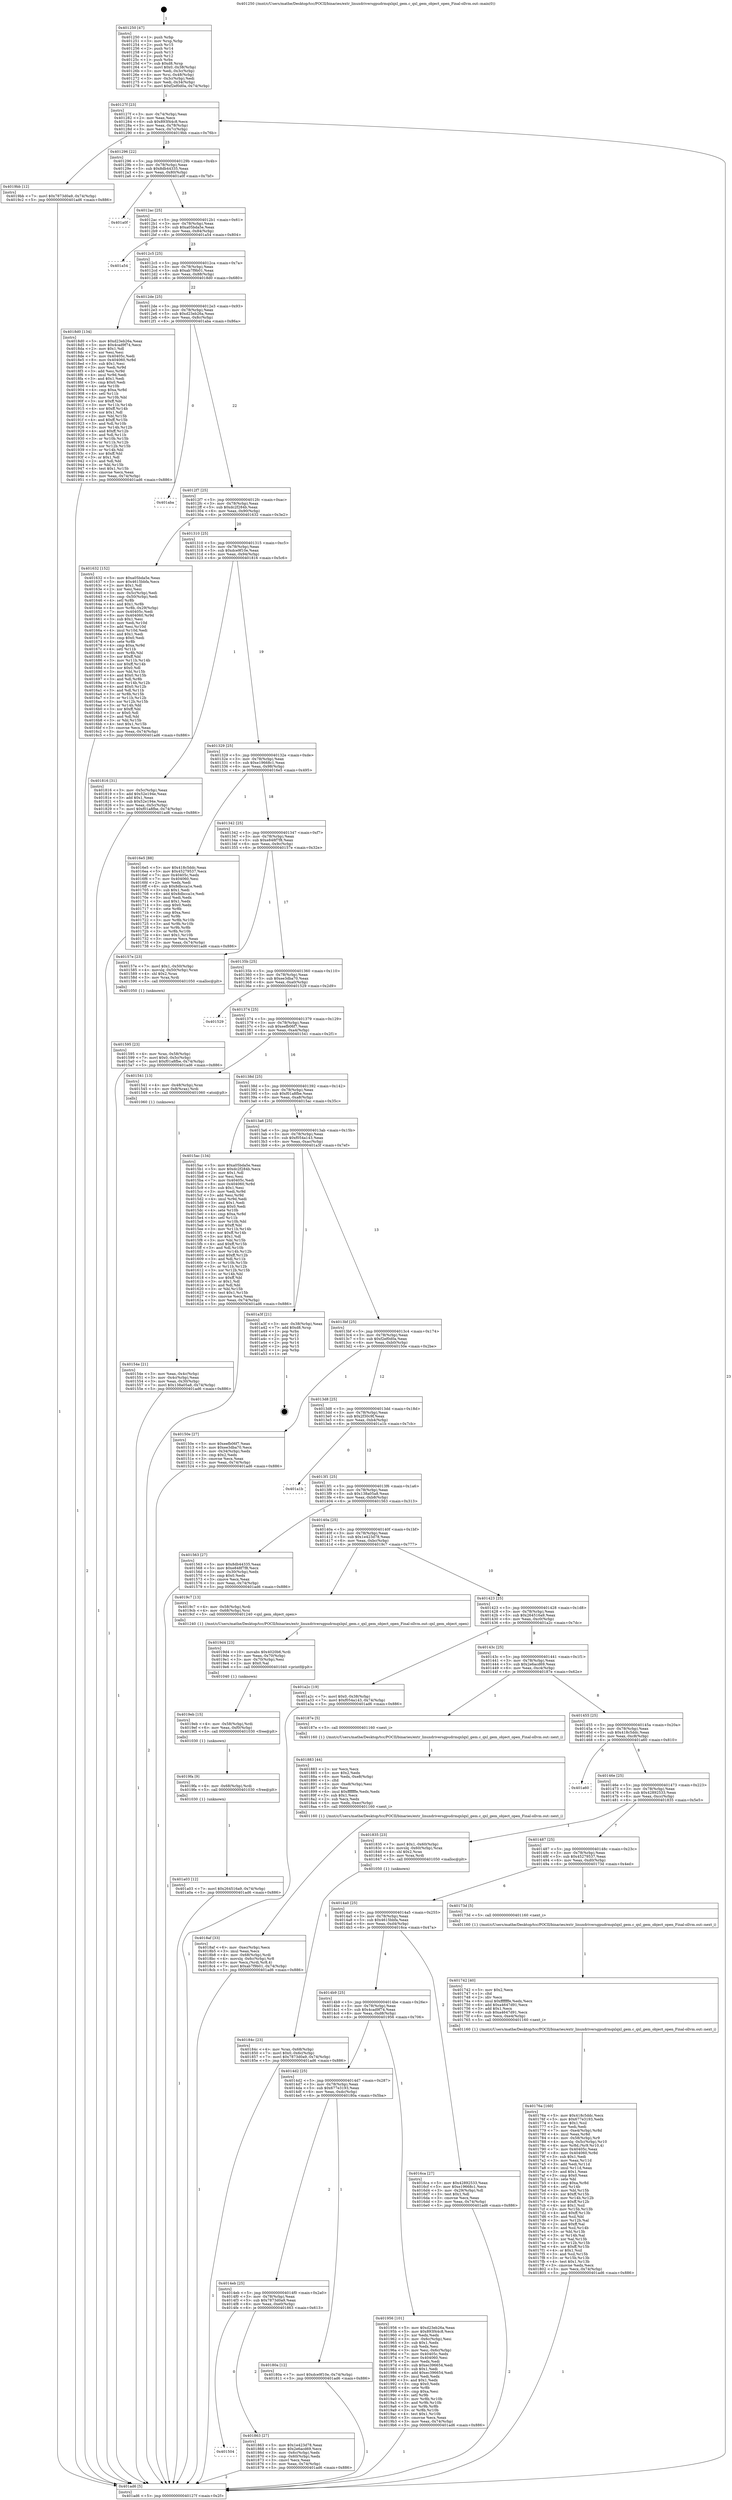 digraph "0x401250" {
  label = "0x401250 (/mnt/c/Users/mathe/Desktop/tcc/POCII/binaries/extr_linuxdriversgpudrmqxlqxl_gem.c_qxl_gem_object_open_Final-ollvm.out::main(0))"
  labelloc = "t"
  node[shape=record]

  Entry [label="",width=0.3,height=0.3,shape=circle,fillcolor=black,style=filled]
  "0x40127f" [label="{
     0x40127f [23]\l
     | [instrs]\l
     &nbsp;&nbsp;0x40127f \<+3\>: mov -0x74(%rbp),%eax\l
     &nbsp;&nbsp;0x401282 \<+2\>: mov %eax,%ecx\l
     &nbsp;&nbsp;0x401284 \<+6\>: sub $0x893f44c8,%ecx\l
     &nbsp;&nbsp;0x40128a \<+3\>: mov %eax,-0x78(%rbp)\l
     &nbsp;&nbsp;0x40128d \<+3\>: mov %ecx,-0x7c(%rbp)\l
     &nbsp;&nbsp;0x401290 \<+6\>: je 00000000004019bb \<main+0x76b\>\l
  }"]
  "0x4019bb" [label="{
     0x4019bb [12]\l
     | [instrs]\l
     &nbsp;&nbsp;0x4019bb \<+7\>: movl $0x7873d0a9,-0x74(%rbp)\l
     &nbsp;&nbsp;0x4019c2 \<+5\>: jmp 0000000000401ad6 \<main+0x886\>\l
  }"]
  "0x401296" [label="{
     0x401296 [22]\l
     | [instrs]\l
     &nbsp;&nbsp;0x401296 \<+5\>: jmp 000000000040129b \<main+0x4b\>\l
     &nbsp;&nbsp;0x40129b \<+3\>: mov -0x78(%rbp),%eax\l
     &nbsp;&nbsp;0x40129e \<+5\>: sub $0x8db44335,%eax\l
     &nbsp;&nbsp;0x4012a3 \<+3\>: mov %eax,-0x80(%rbp)\l
     &nbsp;&nbsp;0x4012a6 \<+6\>: je 0000000000401a0f \<main+0x7bf\>\l
  }"]
  Exit [label="",width=0.3,height=0.3,shape=circle,fillcolor=black,style=filled,peripheries=2]
  "0x401a0f" [label="{
     0x401a0f\l
  }", style=dashed]
  "0x4012ac" [label="{
     0x4012ac [25]\l
     | [instrs]\l
     &nbsp;&nbsp;0x4012ac \<+5\>: jmp 00000000004012b1 \<main+0x61\>\l
     &nbsp;&nbsp;0x4012b1 \<+3\>: mov -0x78(%rbp),%eax\l
     &nbsp;&nbsp;0x4012b4 \<+5\>: sub $0xa05bda5e,%eax\l
     &nbsp;&nbsp;0x4012b9 \<+6\>: mov %eax,-0x84(%rbp)\l
     &nbsp;&nbsp;0x4012bf \<+6\>: je 0000000000401a54 \<main+0x804\>\l
  }"]
  "0x401a03" [label="{
     0x401a03 [12]\l
     | [instrs]\l
     &nbsp;&nbsp;0x401a03 \<+7\>: movl $0x264516a9,-0x74(%rbp)\l
     &nbsp;&nbsp;0x401a0a \<+5\>: jmp 0000000000401ad6 \<main+0x886\>\l
  }"]
  "0x401a54" [label="{
     0x401a54\l
  }", style=dashed]
  "0x4012c5" [label="{
     0x4012c5 [25]\l
     | [instrs]\l
     &nbsp;&nbsp;0x4012c5 \<+5\>: jmp 00000000004012ca \<main+0x7a\>\l
     &nbsp;&nbsp;0x4012ca \<+3\>: mov -0x78(%rbp),%eax\l
     &nbsp;&nbsp;0x4012cd \<+5\>: sub $0xab7f9b01,%eax\l
     &nbsp;&nbsp;0x4012d2 \<+6\>: mov %eax,-0x88(%rbp)\l
     &nbsp;&nbsp;0x4012d8 \<+6\>: je 00000000004018d0 \<main+0x680\>\l
  }"]
  "0x4019fa" [label="{
     0x4019fa [9]\l
     | [instrs]\l
     &nbsp;&nbsp;0x4019fa \<+4\>: mov -0x68(%rbp),%rdi\l
     &nbsp;&nbsp;0x4019fe \<+5\>: call 0000000000401030 \<free@plt\>\l
     | [calls]\l
     &nbsp;&nbsp;0x401030 \{1\} (unknown)\l
  }"]
  "0x4018d0" [label="{
     0x4018d0 [134]\l
     | [instrs]\l
     &nbsp;&nbsp;0x4018d0 \<+5\>: mov $0xd23eb26a,%eax\l
     &nbsp;&nbsp;0x4018d5 \<+5\>: mov $0x4cad9f74,%ecx\l
     &nbsp;&nbsp;0x4018da \<+2\>: mov $0x1,%dl\l
     &nbsp;&nbsp;0x4018dc \<+2\>: xor %esi,%esi\l
     &nbsp;&nbsp;0x4018de \<+7\>: mov 0x40405c,%edi\l
     &nbsp;&nbsp;0x4018e5 \<+8\>: mov 0x404060,%r8d\l
     &nbsp;&nbsp;0x4018ed \<+3\>: sub $0x1,%esi\l
     &nbsp;&nbsp;0x4018f0 \<+3\>: mov %edi,%r9d\l
     &nbsp;&nbsp;0x4018f3 \<+3\>: add %esi,%r9d\l
     &nbsp;&nbsp;0x4018f6 \<+4\>: imul %r9d,%edi\l
     &nbsp;&nbsp;0x4018fa \<+3\>: and $0x1,%edi\l
     &nbsp;&nbsp;0x4018fd \<+3\>: cmp $0x0,%edi\l
     &nbsp;&nbsp;0x401900 \<+4\>: sete %r10b\l
     &nbsp;&nbsp;0x401904 \<+4\>: cmp $0xa,%r8d\l
     &nbsp;&nbsp;0x401908 \<+4\>: setl %r11b\l
     &nbsp;&nbsp;0x40190c \<+3\>: mov %r10b,%bl\l
     &nbsp;&nbsp;0x40190f \<+3\>: xor $0xff,%bl\l
     &nbsp;&nbsp;0x401912 \<+3\>: mov %r11b,%r14b\l
     &nbsp;&nbsp;0x401915 \<+4\>: xor $0xff,%r14b\l
     &nbsp;&nbsp;0x401919 \<+3\>: xor $0x1,%dl\l
     &nbsp;&nbsp;0x40191c \<+3\>: mov %bl,%r15b\l
     &nbsp;&nbsp;0x40191f \<+4\>: and $0xff,%r15b\l
     &nbsp;&nbsp;0x401923 \<+3\>: and %dl,%r10b\l
     &nbsp;&nbsp;0x401926 \<+3\>: mov %r14b,%r12b\l
     &nbsp;&nbsp;0x401929 \<+4\>: and $0xff,%r12b\l
     &nbsp;&nbsp;0x40192d \<+3\>: and %dl,%r11b\l
     &nbsp;&nbsp;0x401930 \<+3\>: or %r10b,%r15b\l
     &nbsp;&nbsp;0x401933 \<+3\>: or %r11b,%r12b\l
     &nbsp;&nbsp;0x401936 \<+3\>: xor %r12b,%r15b\l
     &nbsp;&nbsp;0x401939 \<+3\>: or %r14b,%bl\l
     &nbsp;&nbsp;0x40193c \<+3\>: xor $0xff,%bl\l
     &nbsp;&nbsp;0x40193f \<+3\>: or $0x1,%dl\l
     &nbsp;&nbsp;0x401942 \<+2\>: and %dl,%bl\l
     &nbsp;&nbsp;0x401944 \<+3\>: or %bl,%r15b\l
     &nbsp;&nbsp;0x401947 \<+4\>: test $0x1,%r15b\l
     &nbsp;&nbsp;0x40194b \<+3\>: cmovne %ecx,%eax\l
     &nbsp;&nbsp;0x40194e \<+3\>: mov %eax,-0x74(%rbp)\l
     &nbsp;&nbsp;0x401951 \<+5\>: jmp 0000000000401ad6 \<main+0x886\>\l
  }"]
  "0x4012de" [label="{
     0x4012de [25]\l
     | [instrs]\l
     &nbsp;&nbsp;0x4012de \<+5\>: jmp 00000000004012e3 \<main+0x93\>\l
     &nbsp;&nbsp;0x4012e3 \<+3\>: mov -0x78(%rbp),%eax\l
     &nbsp;&nbsp;0x4012e6 \<+5\>: sub $0xd23eb26a,%eax\l
     &nbsp;&nbsp;0x4012eb \<+6\>: mov %eax,-0x8c(%rbp)\l
     &nbsp;&nbsp;0x4012f1 \<+6\>: je 0000000000401aba \<main+0x86a\>\l
  }"]
  "0x4019eb" [label="{
     0x4019eb [15]\l
     | [instrs]\l
     &nbsp;&nbsp;0x4019eb \<+4\>: mov -0x58(%rbp),%rdi\l
     &nbsp;&nbsp;0x4019ef \<+6\>: mov %eax,-0xf0(%rbp)\l
     &nbsp;&nbsp;0x4019f5 \<+5\>: call 0000000000401030 \<free@plt\>\l
     | [calls]\l
     &nbsp;&nbsp;0x401030 \{1\} (unknown)\l
  }"]
  "0x401aba" [label="{
     0x401aba\l
  }", style=dashed]
  "0x4012f7" [label="{
     0x4012f7 [25]\l
     | [instrs]\l
     &nbsp;&nbsp;0x4012f7 \<+5\>: jmp 00000000004012fc \<main+0xac\>\l
     &nbsp;&nbsp;0x4012fc \<+3\>: mov -0x78(%rbp),%eax\l
     &nbsp;&nbsp;0x4012ff \<+5\>: sub $0xdc2f284b,%eax\l
     &nbsp;&nbsp;0x401304 \<+6\>: mov %eax,-0x90(%rbp)\l
     &nbsp;&nbsp;0x40130a \<+6\>: je 0000000000401632 \<main+0x3e2\>\l
  }"]
  "0x4019d4" [label="{
     0x4019d4 [23]\l
     | [instrs]\l
     &nbsp;&nbsp;0x4019d4 \<+10\>: movabs $0x4020b6,%rdi\l
     &nbsp;&nbsp;0x4019de \<+3\>: mov %eax,-0x70(%rbp)\l
     &nbsp;&nbsp;0x4019e1 \<+3\>: mov -0x70(%rbp),%esi\l
     &nbsp;&nbsp;0x4019e4 \<+2\>: mov $0x0,%al\l
     &nbsp;&nbsp;0x4019e6 \<+5\>: call 0000000000401040 \<printf@plt\>\l
     | [calls]\l
     &nbsp;&nbsp;0x401040 \{1\} (unknown)\l
  }"]
  "0x401632" [label="{
     0x401632 [152]\l
     | [instrs]\l
     &nbsp;&nbsp;0x401632 \<+5\>: mov $0xa05bda5e,%eax\l
     &nbsp;&nbsp;0x401637 \<+5\>: mov $0x4615bbfa,%ecx\l
     &nbsp;&nbsp;0x40163c \<+2\>: mov $0x1,%dl\l
     &nbsp;&nbsp;0x40163e \<+2\>: xor %esi,%esi\l
     &nbsp;&nbsp;0x401640 \<+3\>: mov -0x5c(%rbp),%edi\l
     &nbsp;&nbsp;0x401643 \<+3\>: cmp -0x50(%rbp),%edi\l
     &nbsp;&nbsp;0x401646 \<+4\>: setl %r8b\l
     &nbsp;&nbsp;0x40164a \<+4\>: and $0x1,%r8b\l
     &nbsp;&nbsp;0x40164e \<+4\>: mov %r8b,-0x29(%rbp)\l
     &nbsp;&nbsp;0x401652 \<+7\>: mov 0x40405c,%edi\l
     &nbsp;&nbsp;0x401659 \<+8\>: mov 0x404060,%r9d\l
     &nbsp;&nbsp;0x401661 \<+3\>: sub $0x1,%esi\l
     &nbsp;&nbsp;0x401664 \<+3\>: mov %edi,%r10d\l
     &nbsp;&nbsp;0x401667 \<+3\>: add %esi,%r10d\l
     &nbsp;&nbsp;0x40166a \<+4\>: imul %r10d,%edi\l
     &nbsp;&nbsp;0x40166e \<+3\>: and $0x1,%edi\l
     &nbsp;&nbsp;0x401671 \<+3\>: cmp $0x0,%edi\l
     &nbsp;&nbsp;0x401674 \<+4\>: sete %r8b\l
     &nbsp;&nbsp;0x401678 \<+4\>: cmp $0xa,%r9d\l
     &nbsp;&nbsp;0x40167c \<+4\>: setl %r11b\l
     &nbsp;&nbsp;0x401680 \<+3\>: mov %r8b,%bl\l
     &nbsp;&nbsp;0x401683 \<+3\>: xor $0xff,%bl\l
     &nbsp;&nbsp;0x401686 \<+3\>: mov %r11b,%r14b\l
     &nbsp;&nbsp;0x401689 \<+4\>: xor $0xff,%r14b\l
     &nbsp;&nbsp;0x40168d \<+3\>: xor $0x0,%dl\l
     &nbsp;&nbsp;0x401690 \<+3\>: mov %bl,%r15b\l
     &nbsp;&nbsp;0x401693 \<+4\>: and $0x0,%r15b\l
     &nbsp;&nbsp;0x401697 \<+3\>: and %dl,%r8b\l
     &nbsp;&nbsp;0x40169a \<+3\>: mov %r14b,%r12b\l
     &nbsp;&nbsp;0x40169d \<+4\>: and $0x0,%r12b\l
     &nbsp;&nbsp;0x4016a1 \<+3\>: and %dl,%r11b\l
     &nbsp;&nbsp;0x4016a4 \<+3\>: or %r8b,%r15b\l
     &nbsp;&nbsp;0x4016a7 \<+3\>: or %r11b,%r12b\l
     &nbsp;&nbsp;0x4016aa \<+3\>: xor %r12b,%r15b\l
     &nbsp;&nbsp;0x4016ad \<+3\>: or %r14b,%bl\l
     &nbsp;&nbsp;0x4016b0 \<+3\>: xor $0xff,%bl\l
     &nbsp;&nbsp;0x4016b3 \<+3\>: or $0x0,%dl\l
     &nbsp;&nbsp;0x4016b6 \<+2\>: and %dl,%bl\l
     &nbsp;&nbsp;0x4016b8 \<+3\>: or %bl,%r15b\l
     &nbsp;&nbsp;0x4016bb \<+4\>: test $0x1,%r15b\l
     &nbsp;&nbsp;0x4016bf \<+3\>: cmovne %ecx,%eax\l
     &nbsp;&nbsp;0x4016c2 \<+3\>: mov %eax,-0x74(%rbp)\l
     &nbsp;&nbsp;0x4016c5 \<+5\>: jmp 0000000000401ad6 \<main+0x886\>\l
  }"]
  "0x401310" [label="{
     0x401310 [25]\l
     | [instrs]\l
     &nbsp;&nbsp;0x401310 \<+5\>: jmp 0000000000401315 \<main+0xc5\>\l
     &nbsp;&nbsp;0x401315 \<+3\>: mov -0x78(%rbp),%eax\l
     &nbsp;&nbsp;0x401318 \<+5\>: sub $0xdce9f10e,%eax\l
     &nbsp;&nbsp;0x40131d \<+6\>: mov %eax,-0x94(%rbp)\l
     &nbsp;&nbsp;0x401323 \<+6\>: je 0000000000401816 \<main+0x5c6\>\l
  }"]
  "0x4018af" [label="{
     0x4018af [33]\l
     | [instrs]\l
     &nbsp;&nbsp;0x4018af \<+6\>: mov -0xec(%rbp),%ecx\l
     &nbsp;&nbsp;0x4018b5 \<+3\>: imul %eax,%ecx\l
     &nbsp;&nbsp;0x4018b8 \<+4\>: mov -0x68(%rbp),%rdi\l
     &nbsp;&nbsp;0x4018bc \<+4\>: movslq -0x6c(%rbp),%r8\l
     &nbsp;&nbsp;0x4018c0 \<+4\>: mov %ecx,(%rdi,%r8,4)\l
     &nbsp;&nbsp;0x4018c4 \<+7\>: movl $0xab7f9b01,-0x74(%rbp)\l
     &nbsp;&nbsp;0x4018cb \<+5\>: jmp 0000000000401ad6 \<main+0x886\>\l
  }"]
  "0x401816" [label="{
     0x401816 [31]\l
     | [instrs]\l
     &nbsp;&nbsp;0x401816 \<+3\>: mov -0x5c(%rbp),%eax\l
     &nbsp;&nbsp;0x401819 \<+5\>: add $0x52e194e,%eax\l
     &nbsp;&nbsp;0x40181e \<+3\>: add $0x1,%eax\l
     &nbsp;&nbsp;0x401821 \<+5\>: sub $0x52e194e,%eax\l
     &nbsp;&nbsp;0x401826 \<+3\>: mov %eax,-0x5c(%rbp)\l
     &nbsp;&nbsp;0x401829 \<+7\>: movl $0xf01a8fbe,-0x74(%rbp)\l
     &nbsp;&nbsp;0x401830 \<+5\>: jmp 0000000000401ad6 \<main+0x886\>\l
  }"]
  "0x401329" [label="{
     0x401329 [25]\l
     | [instrs]\l
     &nbsp;&nbsp;0x401329 \<+5\>: jmp 000000000040132e \<main+0xde\>\l
     &nbsp;&nbsp;0x40132e \<+3\>: mov -0x78(%rbp),%eax\l
     &nbsp;&nbsp;0x401331 \<+5\>: sub $0xe19668c1,%eax\l
     &nbsp;&nbsp;0x401336 \<+6\>: mov %eax,-0x98(%rbp)\l
     &nbsp;&nbsp;0x40133c \<+6\>: je 00000000004016e5 \<main+0x495\>\l
  }"]
  "0x401883" [label="{
     0x401883 [44]\l
     | [instrs]\l
     &nbsp;&nbsp;0x401883 \<+2\>: xor %ecx,%ecx\l
     &nbsp;&nbsp;0x401885 \<+5\>: mov $0x2,%edx\l
     &nbsp;&nbsp;0x40188a \<+6\>: mov %edx,-0xe8(%rbp)\l
     &nbsp;&nbsp;0x401890 \<+1\>: cltd\l
     &nbsp;&nbsp;0x401891 \<+6\>: mov -0xe8(%rbp),%esi\l
     &nbsp;&nbsp;0x401897 \<+2\>: idiv %esi\l
     &nbsp;&nbsp;0x401899 \<+6\>: imul $0xfffffffe,%edx,%edx\l
     &nbsp;&nbsp;0x40189f \<+3\>: sub $0x1,%ecx\l
     &nbsp;&nbsp;0x4018a2 \<+2\>: sub %ecx,%edx\l
     &nbsp;&nbsp;0x4018a4 \<+6\>: mov %edx,-0xec(%rbp)\l
     &nbsp;&nbsp;0x4018aa \<+5\>: call 0000000000401160 \<next_i\>\l
     | [calls]\l
     &nbsp;&nbsp;0x401160 \{1\} (/mnt/c/Users/mathe/Desktop/tcc/POCII/binaries/extr_linuxdriversgpudrmqxlqxl_gem.c_qxl_gem_object_open_Final-ollvm.out::next_i)\l
  }"]
  "0x4016e5" [label="{
     0x4016e5 [88]\l
     | [instrs]\l
     &nbsp;&nbsp;0x4016e5 \<+5\>: mov $0x418c5ddc,%eax\l
     &nbsp;&nbsp;0x4016ea \<+5\>: mov $0x45279537,%ecx\l
     &nbsp;&nbsp;0x4016ef \<+7\>: mov 0x40405c,%edx\l
     &nbsp;&nbsp;0x4016f6 \<+7\>: mov 0x404060,%esi\l
     &nbsp;&nbsp;0x4016fd \<+2\>: mov %edx,%edi\l
     &nbsp;&nbsp;0x4016ff \<+6\>: sub $0x8dbcca1e,%edi\l
     &nbsp;&nbsp;0x401705 \<+3\>: sub $0x1,%edi\l
     &nbsp;&nbsp;0x401708 \<+6\>: add $0x8dbcca1e,%edi\l
     &nbsp;&nbsp;0x40170e \<+3\>: imul %edi,%edx\l
     &nbsp;&nbsp;0x401711 \<+3\>: and $0x1,%edx\l
     &nbsp;&nbsp;0x401714 \<+3\>: cmp $0x0,%edx\l
     &nbsp;&nbsp;0x401717 \<+4\>: sete %r8b\l
     &nbsp;&nbsp;0x40171b \<+3\>: cmp $0xa,%esi\l
     &nbsp;&nbsp;0x40171e \<+4\>: setl %r9b\l
     &nbsp;&nbsp;0x401722 \<+3\>: mov %r8b,%r10b\l
     &nbsp;&nbsp;0x401725 \<+3\>: and %r9b,%r10b\l
     &nbsp;&nbsp;0x401728 \<+3\>: xor %r9b,%r8b\l
     &nbsp;&nbsp;0x40172b \<+3\>: or %r8b,%r10b\l
     &nbsp;&nbsp;0x40172e \<+4\>: test $0x1,%r10b\l
     &nbsp;&nbsp;0x401732 \<+3\>: cmovne %ecx,%eax\l
     &nbsp;&nbsp;0x401735 \<+3\>: mov %eax,-0x74(%rbp)\l
     &nbsp;&nbsp;0x401738 \<+5\>: jmp 0000000000401ad6 \<main+0x886\>\l
  }"]
  "0x401342" [label="{
     0x401342 [25]\l
     | [instrs]\l
     &nbsp;&nbsp;0x401342 \<+5\>: jmp 0000000000401347 \<main+0xf7\>\l
     &nbsp;&nbsp;0x401347 \<+3\>: mov -0x78(%rbp),%eax\l
     &nbsp;&nbsp;0x40134a \<+5\>: sub $0xe848f7f8,%eax\l
     &nbsp;&nbsp;0x40134f \<+6\>: mov %eax,-0x9c(%rbp)\l
     &nbsp;&nbsp;0x401355 \<+6\>: je 000000000040157e \<main+0x32e\>\l
  }"]
  "0x401504" [label="{
     0x401504\l
  }", style=dashed]
  "0x40157e" [label="{
     0x40157e [23]\l
     | [instrs]\l
     &nbsp;&nbsp;0x40157e \<+7\>: movl $0x1,-0x50(%rbp)\l
     &nbsp;&nbsp;0x401585 \<+4\>: movslq -0x50(%rbp),%rax\l
     &nbsp;&nbsp;0x401589 \<+4\>: shl $0x2,%rax\l
     &nbsp;&nbsp;0x40158d \<+3\>: mov %rax,%rdi\l
     &nbsp;&nbsp;0x401590 \<+5\>: call 0000000000401050 \<malloc@plt\>\l
     | [calls]\l
     &nbsp;&nbsp;0x401050 \{1\} (unknown)\l
  }"]
  "0x40135b" [label="{
     0x40135b [25]\l
     | [instrs]\l
     &nbsp;&nbsp;0x40135b \<+5\>: jmp 0000000000401360 \<main+0x110\>\l
     &nbsp;&nbsp;0x401360 \<+3\>: mov -0x78(%rbp),%eax\l
     &nbsp;&nbsp;0x401363 \<+5\>: sub $0xee3dba70,%eax\l
     &nbsp;&nbsp;0x401368 \<+6\>: mov %eax,-0xa0(%rbp)\l
     &nbsp;&nbsp;0x40136e \<+6\>: je 0000000000401529 \<main+0x2d9\>\l
  }"]
  "0x401863" [label="{
     0x401863 [27]\l
     | [instrs]\l
     &nbsp;&nbsp;0x401863 \<+5\>: mov $0x1e423d78,%eax\l
     &nbsp;&nbsp;0x401868 \<+5\>: mov $0x2e6acd69,%ecx\l
     &nbsp;&nbsp;0x40186d \<+3\>: mov -0x6c(%rbp),%edx\l
     &nbsp;&nbsp;0x401870 \<+3\>: cmp -0x60(%rbp),%edx\l
     &nbsp;&nbsp;0x401873 \<+3\>: cmovl %ecx,%eax\l
     &nbsp;&nbsp;0x401876 \<+3\>: mov %eax,-0x74(%rbp)\l
     &nbsp;&nbsp;0x401879 \<+5\>: jmp 0000000000401ad6 \<main+0x886\>\l
  }"]
  "0x401529" [label="{
     0x401529\l
  }", style=dashed]
  "0x401374" [label="{
     0x401374 [25]\l
     | [instrs]\l
     &nbsp;&nbsp;0x401374 \<+5\>: jmp 0000000000401379 \<main+0x129\>\l
     &nbsp;&nbsp;0x401379 \<+3\>: mov -0x78(%rbp),%eax\l
     &nbsp;&nbsp;0x40137c \<+5\>: sub $0xeefb06f7,%eax\l
     &nbsp;&nbsp;0x401381 \<+6\>: mov %eax,-0xa4(%rbp)\l
     &nbsp;&nbsp;0x401387 \<+6\>: je 0000000000401541 \<main+0x2f1\>\l
  }"]
  "0x40184c" [label="{
     0x40184c [23]\l
     | [instrs]\l
     &nbsp;&nbsp;0x40184c \<+4\>: mov %rax,-0x68(%rbp)\l
     &nbsp;&nbsp;0x401850 \<+7\>: movl $0x0,-0x6c(%rbp)\l
     &nbsp;&nbsp;0x401857 \<+7\>: movl $0x7873d0a9,-0x74(%rbp)\l
     &nbsp;&nbsp;0x40185e \<+5\>: jmp 0000000000401ad6 \<main+0x886\>\l
  }"]
  "0x401541" [label="{
     0x401541 [13]\l
     | [instrs]\l
     &nbsp;&nbsp;0x401541 \<+4\>: mov -0x48(%rbp),%rax\l
     &nbsp;&nbsp;0x401545 \<+4\>: mov 0x8(%rax),%rdi\l
     &nbsp;&nbsp;0x401549 \<+5\>: call 0000000000401060 \<atoi@plt\>\l
     | [calls]\l
     &nbsp;&nbsp;0x401060 \{1\} (unknown)\l
  }"]
  "0x40138d" [label="{
     0x40138d [25]\l
     | [instrs]\l
     &nbsp;&nbsp;0x40138d \<+5\>: jmp 0000000000401392 \<main+0x142\>\l
     &nbsp;&nbsp;0x401392 \<+3\>: mov -0x78(%rbp),%eax\l
     &nbsp;&nbsp;0x401395 \<+5\>: sub $0xf01a8fbe,%eax\l
     &nbsp;&nbsp;0x40139a \<+6\>: mov %eax,-0xa8(%rbp)\l
     &nbsp;&nbsp;0x4013a0 \<+6\>: je 00000000004015ac \<main+0x35c\>\l
  }"]
  "0x4014eb" [label="{
     0x4014eb [25]\l
     | [instrs]\l
     &nbsp;&nbsp;0x4014eb \<+5\>: jmp 00000000004014f0 \<main+0x2a0\>\l
     &nbsp;&nbsp;0x4014f0 \<+3\>: mov -0x78(%rbp),%eax\l
     &nbsp;&nbsp;0x4014f3 \<+5\>: sub $0x7873d0a9,%eax\l
     &nbsp;&nbsp;0x4014f8 \<+6\>: mov %eax,-0xe0(%rbp)\l
     &nbsp;&nbsp;0x4014fe \<+6\>: je 0000000000401863 \<main+0x613\>\l
  }"]
  "0x4015ac" [label="{
     0x4015ac [134]\l
     | [instrs]\l
     &nbsp;&nbsp;0x4015ac \<+5\>: mov $0xa05bda5e,%eax\l
     &nbsp;&nbsp;0x4015b1 \<+5\>: mov $0xdc2f284b,%ecx\l
     &nbsp;&nbsp;0x4015b6 \<+2\>: mov $0x1,%dl\l
     &nbsp;&nbsp;0x4015b8 \<+2\>: xor %esi,%esi\l
     &nbsp;&nbsp;0x4015ba \<+7\>: mov 0x40405c,%edi\l
     &nbsp;&nbsp;0x4015c1 \<+8\>: mov 0x404060,%r8d\l
     &nbsp;&nbsp;0x4015c9 \<+3\>: sub $0x1,%esi\l
     &nbsp;&nbsp;0x4015cc \<+3\>: mov %edi,%r9d\l
     &nbsp;&nbsp;0x4015cf \<+3\>: add %esi,%r9d\l
     &nbsp;&nbsp;0x4015d2 \<+4\>: imul %r9d,%edi\l
     &nbsp;&nbsp;0x4015d6 \<+3\>: and $0x1,%edi\l
     &nbsp;&nbsp;0x4015d9 \<+3\>: cmp $0x0,%edi\l
     &nbsp;&nbsp;0x4015dc \<+4\>: sete %r10b\l
     &nbsp;&nbsp;0x4015e0 \<+4\>: cmp $0xa,%r8d\l
     &nbsp;&nbsp;0x4015e4 \<+4\>: setl %r11b\l
     &nbsp;&nbsp;0x4015e8 \<+3\>: mov %r10b,%bl\l
     &nbsp;&nbsp;0x4015eb \<+3\>: xor $0xff,%bl\l
     &nbsp;&nbsp;0x4015ee \<+3\>: mov %r11b,%r14b\l
     &nbsp;&nbsp;0x4015f1 \<+4\>: xor $0xff,%r14b\l
     &nbsp;&nbsp;0x4015f5 \<+3\>: xor $0x1,%dl\l
     &nbsp;&nbsp;0x4015f8 \<+3\>: mov %bl,%r15b\l
     &nbsp;&nbsp;0x4015fb \<+4\>: and $0xff,%r15b\l
     &nbsp;&nbsp;0x4015ff \<+3\>: and %dl,%r10b\l
     &nbsp;&nbsp;0x401602 \<+3\>: mov %r14b,%r12b\l
     &nbsp;&nbsp;0x401605 \<+4\>: and $0xff,%r12b\l
     &nbsp;&nbsp;0x401609 \<+3\>: and %dl,%r11b\l
     &nbsp;&nbsp;0x40160c \<+3\>: or %r10b,%r15b\l
     &nbsp;&nbsp;0x40160f \<+3\>: or %r11b,%r12b\l
     &nbsp;&nbsp;0x401612 \<+3\>: xor %r12b,%r15b\l
     &nbsp;&nbsp;0x401615 \<+3\>: or %r14b,%bl\l
     &nbsp;&nbsp;0x401618 \<+3\>: xor $0xff,%bl\l
     &nbsp;&nbsp;0x40161b \<+3\>: or $0x1,%dl\l
     &nbsp;&nbsp;0x40161e \<+2\>: and %dl,%bl\l
     &nbsp;&nbsp;0x401620 \<+3\>: or %bl,%r15b\l
     &nbsp;&nbsp;0x401623 \<+4\>: test $0x1,%r15b\l
     &nbsp;&nbsp;0x401627 \<+3\>: cmovne %ecx,%eax\l
     &nbsp;&nbsp;0x40162a \<+3\>: mov %eax,-0x74(%rbp)\l
     &nbsp;&nbsp;0x40162d \<+5\>: jmp 0000000000401ad6 \<main+0x886\>\l
  }"]
  "0x4013a6" [label="{
     0x4013a6 [25]\l
     | [instrs]\l
     &nbsp;&nbsp;0x4013a6 \<+5\>: jmp 00000000004013ab \<main+0x15b\>\l
     &nbsp;&nbsp;0x4013ab \<+3\>: mov -0x78(%rbp),%eax\l
     &nbsp;&nbsp;0x4013ae \<+5\>: sub $0xf054a143,%eax\l
     &nbsp;&nbsp;0x4013b3 \<+6\>: mov %eax,-0xac(%rbp)\l
     &nbsp;&nbsp;0x4013b9 \<+6\>: je 0000000000401a3f \<main+0x7ef\>\l
  }"]
  "0x40180a" [label="{
     0x40180a [12]\l
     | [instrs]\l
     &nbsp;&nbsp;0x40180a \<+7\>: movl $0xdce9f10e,-0x74(%rbp)\l
     &nbsp;&nbsp;0x401811 \<+5\>: jmp 0000000000401ad6 \<main+0x886\>\l
  }"]
  "0x401a3f" [label="{
     0x401a3f [21]\l
     | [instrs]\l
     &nbsp;&nbsp;0x401a3f \<+3\>: mov -0x38(%rbp),%eax\l
     &nbsp;&nbsp;0x401a42 \<+7\>: add $0xd8,%rsp\l
     &nbsp;&nbsp;0x401a49 \<+1\>: pop %rbx\l
     &nbsp;&nbsp;0x401a4a \<+2\>: pop %r12\l
     &nbsp;&nbsp;0x401a4c \<+2\>: pop %r13\l
     &nbsp;&nbsp;0x401a4e \<+2\>: pop %r14\l
     &nbsp;&nbsp;0x401a50 \<+2\>: pop %r15\l
     &nbsp;&nbsp;0x401a52 \<+1\>: pop %rbp\l
     &nbsp;&nbsp;0x401a53 \<+1\>: ret\l
  }"]
  "0x4013bf" [label="{
     0x4013bf [25]\l
     | [instrs]\l
     &nbsp;&nbsp;0x4013bf \<+5\>: jmp 00000000004013c4 \<main+0x174\>\l
     &nbsp;&nbsp;0x4013c4 \<+3\>: mov -0x78(%rbp),%eax\l
     &nbsp;&nbsp;0x4013c7 \<+5\>: sub $0xf2ef0d0a,%eax\l
     &nbsp;&nbsp;0x4013cc \<+6\>: mov %eax,-0xb0(%rbp)\l
     &nbsp;&nbsp;0x4013d2 \<+6\>: je 000000000040150e \<main+0x2be\>\l
  }"]
  "0x4014d2" [label="{
     0x4014d2 [25]\l
     | [instrs]\l
     &nbsp;&nbsp;0x4014d2 \<+5\>: jmp 00000000004014d7 \<main+0x287\>\l
     &nbsp;&nbsp;0x4014d7 \<+3\>: mov -0x78(%rbp),%eax\l
     &nbsp;&nbsp;0x4014da \<+5\>: sub $0x677e3193,%eax\l
     &nbsp;&nbsp;0x4014df \<+6\>: mov %eax,-0xdc(%rbp)\l
     &nbsp;&nbsp;0x4014e5 \<+6\>: je 000000000040180a \<main+0x5ba\>\l
  }"]
  "0x40150e" [label="{
     0x40150e [27]\l
     | [instrs]\l
     &nbsp;&nbsp;0x40150e \<+5\>: mov $0xeefb06f7,%eax\l
     &nbsp;&nbsp;0x401513 \<+5\>: mov $0xee3dba70,%ecx\l
     &nbsp;&nbsp;0x401518 \<+3\>: mov -0x34(%rbp),%edx\l
     &nbsp;&nbsp;0x40151b \<+3\>: cmp $0x2,%edx\l
     &nbsp;&nbsp;0x40151e \<+3\>: cmovne %ecx,%eax\l
     &nbsp;&nbsp;0x401521 \<+3\>: mov %eax,-0x74(%rbp)\l
     &nbsp;&nbsp;0x401524 \<+5\>: jmp 0000000000401ad6 \<main+0x886\>\l
  }"]
  "0x4013d8" [label="{
     0x4013d8 [25]\l
     | [instrs]\l
     &nbsp;&nbsp;0x4013d8 \<+5\>: jmp 00000000004013dd \<main+0x18d\>\l
     &nbsp;&nbsp;0x4013dd \<+3\>: mov -0x78(%rbp),%eax\l
     &nbsp;&nbsp;0x4013e0 \<+5\>: sub $0x2f30c9f,%eax\l
     &nbsp;&nbsp;0x4013e5 \<+6\>: mov %eax,-0xb4(%rbp)\l
     &nbsp;&nbsp;0x4013eb \<+6\>: je 0000000000401a1b \<main+0x7cb\>\l
  }"]
  "0x401ad6" [label="{
     0x401ad6 [5]\l
     | [instrs]\l
     &nbsp;&nbsp;0x401ad6 \<+5\>: jmp 000000000040127f \<main+0x2f\>\l
  }"]
  "0x401250" [label="{
     0x401250 [47]\l
     | [instrs]\l
     &nbsp;&nbsp;0x401250 \<+1\>: push %rbp\l
     &nbsp;&nbsp;0x401251 \<+3\>: mov %rsp,%rbp\l
     &nbsp;&nbsp;0x401254 \<+2\>: push %r15\l
     &nbsp;&nbsp;0x401256 \<+2\>: push %r14\l
     &nbsp;&nbsp;0x401258 \<+2\>: push %r13\l
     &nbsp;&nbsp;0x40125a \<+2\>: push %r12\l
     &nbsp;&nbsp;0x40125c \<+1\>: push %rbx\l
     &nbsp;&nbsp;0x40125d \<+7\>: sub $0xd8,%rsp\l
     &nbsp;&nbsp;0x401264 \<+7\>: movl $0x0,-0x38(%rbp)\l
     &nbsp;&nbsp;0x40126b \<+3\>: mov %edi,-0x3c(%rbp)\l
     &nbsp;&nbsp;0x40126e \<+4\>: mov %rsi,-0x48(%rbp)\l
     &nbsp;&nbsp;0x401272 \<+3\>: mov -0x3c(%rbp),%edi\l
     &nbsp;&nbsp;0x401275 \<+3\>: mov %edi,-0x34(%rbp)\l
     &nbsp;&nbsp;0x401278 \<+7\>: movl $0xf2ef0d0a,-0x74(%rbp)\l
  }"]
  "0x40154e" [label="{
     0x40154e [21]\l
     | [instrs]\l
     &nbsp;&nbsp;0x40154e \<+3\>: mov %eax,-0x4c(%rbp)\l
     &nbsp;&nbsp;0x401551 \<+3\>: mov -0x4c(%rbp),%eax\l
     &nbsp;&nbsp;0x401554 \<+3\>: mov %eax,-0x30(%rbp)\l
     &nbsp;&nbsp;0x401557 \<+7\>: movl $0x138a05a8,-0x74(%rbp)\l
     &nbsp;&nbsp;0x40155e \<+5\>: jmp 0000000000401ad6 \<main+0x886\>\l
  }"]
  "0x401956" [label="{
     0x401956 [101]\l
     | [instrs]\l
     &nbsp;&nbsp;0x401956 \<+5\>: mov $0xd23eb26a,%eax\l
     &nbsp;&nbsp;0x40195b \<+5\>: mov $0x893f44c8,%ecx\l
     &nbsp;&nbsp;0x401960 \<+2\>: xor %edx,%edx\l
     &nbsp;&nbsp;0x401962 \<+3\>: mov -0x6c(%rbp),%esi\l
     &nbsp;&nbsp;0x401965 \<+3\>: sub $0x1,%edx\l
     &nbsp;&nbsp;0x401968 \<+2\>: sub %edx,%esi\l
     &nbsp;&nbsp;0x40196a \<+3\>: mov %esi,-0x6c(%rbp)\l
     &nbsp;&nbsp;0x40196d \<+7\>: mov 0x40405c,%edx\l
     &nbsp;&nbsp;0x401974 \<+7\>: mov 0x404060,%esi\l
     &nbsp;&nbsp;0x40197b \<+2\>: mov %edx,%edi\l
     &nbsp;&nbsp;0x40197d \<+6\>: sub $0xec396654,%edi\l
     &nbsp;&nbsp;0x401983 \<+3\>: sub $0x1,%edi\l
     &nbsp;&nbsp;0x401986 \<+6\>: add $0xec396654,%edi\l
     &nbsp;&nbsp;0x40198c \<+3\>: imul %edi,%edx\l
     &nbsp;&nbsp;0x40198f \<+3\>: and $0x1,%edx\l
     &nbsp;&nbsp;0x401992 \<+3\>: cmp $0x0,%edx\l
     &nbsp;&nbsp;0x401995 \<+4\>: sete %r8b\l
     &nbsp;&nbsp;0x401999 \<+3\>: cmp $0xa,%esi\l
     &nbsp;&nbsp;0x40199c \<+4\>: setl %r9b\l
     &nbsp;&nbsp;0x4019a0 \<+3\>: mov %r8b,%r10b\l
     &nbsp;&nbsp;0x4019a3 \<+3\>: and %r9b,%r10b\l
     &nbsp;&nbsp;0x4019a6 \<+3\>: xor %r9b,%r8b\l
     &nbsp;&nbsp;0x4019a9 \<+3\>: or %r8b,%r10b\l
     &nbsp;&nbsp;0x4019ac \<+4\>: test $0x1,%r10b\l
     &nbsp;&nbsp;0x4019b0 \<+3\>: cmovne %ecx,%eax\l
     &nbsp;&nbsp;0x4019b3 \<+3\>: mov %eax,-0x74(%rbp)\l
     &nbsp;&nbsp;0x4019b6 \<+5\>: jmp 0000000000401ad6 \<main+0x886\>\l
  }"]
  "0x401a1b" [label="{
     0x401a1b\l
  }", style=dashed]
  "0x4013f1" [label="{
     0x4013f1 [25]\l
     | [instrs]\l
     &nbsp;&nbsp;0x4013f1 \<+5\>: jmp 00000000004013f6 \<main+0x1a6\>\l
     &nbsp;&nbsp;0x4013f6 \<+3\>: mov -0x78(%rbp),%eax\l
     &nbsp;&nbsp;0x4013f9 \<+5\>: sub $0x138a05a8,%eax\l
     &nbsp;&nbsp;0x4013fe \<+6\>: mov %eax,-0xb8(%rbp)\l
     &nbsp;&nbsp;0x401404 \<+6\>: je 0000000000401563 \<main+0x313\>\l
  }"]
  "0x40176a" [label="{
     0x40176a [160]\l
     | [instrs]\l
     &nbsp;&nbsp;0x40176a \<+5\>: mov $0x418c5ddc,%ecx\l
     &nbsp;&nbsp;0x40176f \<+5\>: mov $0x677e3193,%edx\l
     &nbsp;&nbsp;0x401774 \<+3\>: mov $0x1,%sil\l
     &nbsp;&nbsp;0x401777 \<+2\>: xor %edi,%edi\l
     &nbsp;&nbsp;0x401779 \<+7\>: mov -0xe4(%rbp),%r8d\l
     &nbsp;&nbsp;0x401780 \<+4\>: imul %eax,%r8d\l
     &nbsp;&nbsp;0x401784 \<+4\>: mov -0x58(%rbp),%r9\l
     &nbsp;&nbsp;0x401788 \<+4\>: movslq -0x5c(%rbp),%r10\l
     &nbsp;&nbsp;0x40178c \<+4\>: mov %r8d,(%r9,%r10,4)\l
     &nbsp;&nbsp;0x401790 \<+7\>: mov 0x40405c,%eax\l
     &nbsp;&nbsp;0x401797 \<+8\>: mov 0x404060,%r8d\l
     &nbsp;&nbsp;0x40179f \<+3\>: sub $0x1,%edi\l
     &nbsp;&nbsp;0x4017a2 \<+3\>: mov %eax,%r11d\l
     &nbsp;&nbsp;0x4017a5 \<+3\>: add %edi,%r11d\l
     &nbsp;&nbsp;0x4017a8 \<+4\>: imul %r11d,%eax\l
     &nbsp;&nbsp;0x4017ac \<+3\>: and $0x1,%eax\l
     &nbsp;&nbsp;0x4017af \<+3\>: cmp $0x0,%eax\l
     &nbsp;&nbsp;0x4017b2 \<+3\>: sete %bl\l
     &nbsp;&nbsp;0x4017b5 \<+4\>: cmp $0xa,%r8d\l
     &nbsp;&nbsp;0x4017b9 \<+4\>: setl %r14b\l
     &nbsp;&nbsp;0x4017bd \<+3\>: mov %bl,%r15b\l
     &nbsp;&nbsp;0x4017c0 \<+4\>: xor $0xff,%r15b\l
     &nbsp;&nbsp;0x4017c4 \<+3\>: mov %r14b,%r12b\l
     &nbsp;&nbsp;0x4017c7 \<+4\>: xor $0xff,%r12b\l
     &nbsp;&nbsp;0x4017cb \<+4\>: xor $0x1,%sil\l
     &nbsp;&nbsp;0x4017cf \<+3\>: mov %r15b,%r13b\l
     &nbsp;&nbsp;0x4017d2 \<+4\>: and $0xff,%r13b\l
     &nbsp;&nbsp;0x4017d6 \<+3\>: and %sil,%bl\l
     &nbsp;&nbsp;0x4017d9 \<+3\>: mov %r12b,%al\l
     &nbsp;&nbsp;0x4017dc \<+2\>: and $0xff,%al\l
     &nbsp;&nbsp;0x4017de \<+3\>: and %sil,%r14b\l
     &nbsp;&nbsp;0x4017e1 \<+3\>: or %bl,%r13b\l
     &nbsp;&nbsp;0x4017e4 \<+3\>: or %r14b,%al\l
     &nbsp;&nbsp;0x4017e7 \<+3\>: xor %al,%r13b\l
     &nbsp;&nbsp;0x4017ea \<+3\>: or %r12b,%r15b\l
     &nbsp;&nbsp;0x4017ed \<+4\>: xor $0xff,%r15b\l
     &nbsp;&nbsp;0x4017f1 \<+4\>: or $0x1,%sil\l
     &nbsp;&nbsp;0x4017f5 \<+3\>: and %sil,%r15b\l
     &nbsp;&nbsp;0x4017f8 \<+3\>: or %r15b,%r13b\l
     &nbsp;&nbsp;0x4017fb \<+4\>: test $0x1,%r13b\l
     &nbsp;&nbsp;0x4017ff \<+3\>: cmovne %edx,%ecx\l
     &nbsp;&nbsp;0x401802 \<+3\>: mov %ecx,-0x74(%rbp)\l
     &nbsp;&nbsp;0x401805 \<+5\>: jmp 0000000000401ad6 \<main+0x886\>\l
  }"]
  "0x401563" [label="{
     0x401563 [27]\l
     | [instrs]\l
     &nbsp;&nbsp;0x401563 \<+5\>: mov $0x8db44335,%eax\l
     &nbsp;&nbsp;0x401568 \<+5\>: mov $0xe848f7f8,%ecx\l
     &nbsp;&nbsp;0x40156d \<+3\>: mov -0x30(%rbp),%edx\l
     &nbsp;&nbsp;0x401570 \<+3\>: cmp $0x0,%edx\l
     &nbsp;&nbsp;0x401573 \<+3\>: cmove %ecx,%eax\l
     &nbsp;&nbsp;0x401576 \<+3\>: mov %eax,-0x74(%rbp)\l
     &nbsp;&nbsp;0x401579 \<+5\>: jmp 0000000000401ad6 \<main+0x886\>\l
  }"]
  "0x40140a" [label="{
     0x40140a [25]\l
     | [instrs]\l
     &nbsp;&nbsp;0x40140a \<+5\>: jmp 000000000040140f \<main+0x1bf\>\l
     &nbsp;&nbsp;0x40140f \<+3\>: mov -0x78(%rbp),%eax\l
     &nbsp;&nbsp;0x401412 \<+5\>: sub $0x1e423d78,%eax\l
     &nbsp;&nbsp;0x401417 \<+6\>: mov %eax,-0xbc(%rbp)\l
     &nbsp;&nbsp;0x40141d \<+6\>: je 00000000004019c7 \<main+0x777\>\l
  }"]
  "0x401595" [label="{
     0x401595 [23]\l
     | [instrs]\l
     &nbsp;&nbsp;0x401595 \<+4\>: mov %rax,-0x58(%rbp)\l
     &nbsp;&nbsp;0x401599 \<+7\>: movl $0x0,-0x5c(%rbp)\l
     &nbsp;&nbsp;0x4015a0 \<+7\>: movl $0xf01a8fbe,-0x74(%rbp)\l
     &nbsp;&nbsp;0x4015a7 \<+5\>: jmp 0000000000401ad6 \<main+0x886\>\l
  }"]
  "0x401742" [label="{
     0x401742 [40]\l
     | [instrs]\l
     &nbsp;&nbsp;0x401742 \<+5\>: mov $0x2,%ecx\l
     &nbsp;&nbsp;0x401747 \<+1\>: cltd\l
     &nbsp;&nbsp;0x401748 \<+2\>: idiv %ecx\l
     &nbsp;&nbsp;0x40174a \<+6\>: imul $0xfffffffe,%edx,%ecx\l
     &nbsp;&nbsp;0x401750 \<+6\>: add $0xa4647d91,%ecx\l
     &nbsp;&nbsp;0x401756 \<+3\>: add $0x1,%ecx\l
     &nbsp;&nbsp;0x401759 \<+6\>: sub $0xa4647d91,%ecx\l
     &nbsp;&nbsp;0x40175f \<+6\>: mov %ecx,-0xe4(%rbp)\l
     &nbsp;&nbsp;0x401765 \<+5\>: call 0000000000401160 \<next_i\>\l
     | [calls]\l
     &nbsp;&nbsp;0x401160 \{1\} (/mnt/c/Users/mathe/Desktop/tcc/POCII/binaries/extr_linuxdriversgpudrmqxlqxl_gem.c_qxl_gem_object_open_Final-ollvm.out::next_i)\l
  }"]
  "0x4019c7" [label="{
     0x4019c7 [13]\l
     | [instrs]\l
     &nbsp;&nbsp;0x4019c7 \<+4\>: mov -0x58(%rbp),%rdi\l
     &nbsp;&nbsp;0x4019cb \<+4\>: mov -0x68(%rbp),%rsi\l
     &nbsp;&nbsp;0x4019cf \<+5\>: call 0000000000401240 \<qxl_gem_object_open\>\l
     | [calls]\l
     &nbsp;&nbsp;0x401240 \{1\} (/mnt/c/Users/mathe/Desktop/tcc/POCII/binaries/extr_linuxdriversgpudrmqxlqxl_gem.c_qxl_gem_object_open_Final-ollvm.out::qxl_gem_object_open)\l
  }"]
  "0x401423" [label="{
     0x401423 [25]\l
     | [instrs]\l
     &nbsp;&nbsp;0x401423 \<+5\>: jmp 0000000000401428 \<main+0x1d8\>\l
     &nbsp;&nbsp;0x401428 \<+3\>: mov -0x78(%rbp),%eax\l
     &nbsp;&nbsp;0x40142b \<+5\>: sub $0x264516a9,%eax\l
     &nbsp;&nbsp;0x401430 \<+6\>: mov %eax,-0xc0(%rbp)\l
     &nbsp;&nbsp;0x401436 \<+6\>: je 0000000000401a2c \<main+0x7dc\>\l
  }"]
  "0x4014b9" [label="{
     0x4014b9 [25]\l
     | [instrs]\l
     &nbsp;&nbsp;0x4014b9 \<+5\>: jmp 00000000004014be \<main+0x26e\>\l
     &nbsp;&nbsp;0x4014be \<+3\>: mov -0x78(%rbp),%eax\l
     &nbsp;&nbsp;0x4014c1 \<+5\>: sub $0x4cad9f74,%eax\l
     &nbsp;&nbsp;0x4014c6 \<+6\>: mov %eax,-0xd8(%rbp)\l
     &nbsp;&nbsp;0x4014cc \<+6\>: je 0000000000401956 \<main+0x706\>\l
  }"]
  "0x401a2c" [label="{
     0x401a2c [19]\l
     | [instrs]\l
     &nbsp;&nbsp;0x401a2c \<+7\>: movl $0x0,-0x38(%rbp)\l
     &nbsp;&nbsp;0x401a33 \<+7\>: movl $0xf054a143,-0x74(%rbp)\l
     &nbsp;&nbsp;0x401a3a \<+5\>: jmp 0000000000401ad6 \<main+0x886\>\l
  }"]
  "0x40143c" [label="{
     0x40143c [25]\l
     | [instrs]\l
     &nbsp;&nbsp;0x40143c \<+5\>: jmp 0000000000401441 \<main+0x1f1\>\l
     &nbsp;&nbsp;0x401441 \<+3\>: mov -0x78(%rbp),%eax\l
     &nbsp;&nbsp;0x401444 \<+5\>: sub $0x2e6acd69,%eax\l
     &nbsp;&nbsp;0x401449 \<+6\>: mov %eax,-0xc4(%rbp)\l
     &nbsp;&nbsp;0x40144f \<+6\>: je 000000000040187e \<main+0x62e\>\l
  }"]
  "0x4016ca" [label="{
     0x4016ca [27]\l
     | [instrs]\l
     &nbsp;&nbsp;0x4016ca \<+5\>: mov $0x42892533,%eax\l
     &nbsp;&nbsp;0x4016cf \<+5\>: mov $0xe19668c1,%ecx\l
     &nbsp;&nbsp;0x4016d4 \<+3\>: mov -0x29(%rbp),%dl\l
     &nbsp;&nbsp;0x4016d7 \<+3\>: test $0x1,%dl\l
     &nbsp;&nbsp;0x4016da \<+3\>: cmovne %ecx,%eax\l
     &nbsp;&nbsp;0x4016dd \<+3\>: mov %eax,-0x74(%rbp)\l
     &nbsp;&nbsp;0x4016e0 \<+5\>: jmp 0000000000401ad6 \<main+0x886\>\l
  }"]
  "0x40187e" [label="{
     0x40187e [5]\l
     | [instrs]\l
     &nbsp;&nbsp;0x40187e \<+5\>: call 0000000000401160 \<next_i\>\l
     | [calls]\l
     &nbsp;&nbsp;0x401160 \{1\} (/mnt/c/Users/mathe/Desktop/tcc/POCII/binaries/extr_linuxdriversgpudrmqxlqxl_gem.c_qxl_gem_object_open_Final-ollvm.out::next_i)\l
  }"]
  "0x401455" [label="{
     0x401455 [25]\l
     | [instrs]\l
     &nbsp;&nbsp;0x401455 \<+5\>: jmp 000000000040145a \<main+0x20a\>\l
     &nbsp;&nbsp;0x40145a \<+3\>: mov -0x78(%rbp),%eax\l
     &nbsp;&nbsp;0x40145d \<+5\>: sub $0x418c5ddc,%eax\l
     &nbsp;&nbsp;0x401462 \<+6\>: mov %eax,-0xc8(%rbp)\l
     &nbsp;&nbsp;0x401468 \<+6\>: je 0000000000401a60 \<main+0x810\>\l
  }"]
  "0x4014a0" [label="{
     0x4014a0 [25]\l
     | [instrs]\l
     &nbsp;&nbsp;0x4014a0 \<+5\>: jmp 00000000004014a5 \<main+0x255\>\l
     &nbsp;&nbsp;0x4014a5 \<+3\>: mov -0x78(%rbp),%eax\l
     &nbsp;&nbsp;0x4014a8 \<+5\>: sub $0x4615bbfa,%eax\l
     &nbsp;&nbsp;0x4014ad \<+6\>: mov %eax,-0xd4(%rbp)\l
     &nbsp;&nbsp;0x4014b3 \<+6\>: je 00000000004016ca \<main+0x47a\>\l
  }"]
  "0x401a60" [label="{
     0x401a60\l
  }", style=dashed]
  "0x40146e" [label="{
     0x40146e [25]\l
     | [instrs]\l
     &nbsp;&nbsp;0x40146e \<+5\>: jmp 0000000000401473 \<main+0x223\>\l
     &nbsp;&nbsp;0x401473 \<+3\>: mov -0x78(%rbp),%eax\l
     &nbsp;&nbsp;0x401476 \<+5\>: sub $0x42892533,%eax\l
     &nbsp;&nbsp;0x40147b \<+6\>: mov %eax,-0xcc(%rbp)\l
     &nbsp;&nbsp;0x401481 \<+6\>: je 0000000000401835 \<main+0x5e5\>\l
  }"]
  "0x40173d" [label="{
     0x40173d [5]\l
     | [instrs]\l
     &nbsp;&nbsp;0x40173d \<+5\>: call 0000000000401160 \<next_i\>\l
     | [calls]\l
     &nbsp;&nbsp;0x401160 \{1\} (/mnt/c/Users/mathe/Desktop/tcc/POCII/binaries/extr_linuxdriversgpudrmqxlqxl_gem.c_qxl_gem_object_open_Final-ollvm.out::next_i)\l
  }"]
  "0x401835" [label="{
     0x401835 [23]\l
     | [instrs]\l
     &nbsp;&nbsp;0x401835 \<+7\>: movl $0x1,-0x60(%rbp)\l
     &nbsp;&nbsp;0x40183c \<+4\>: movslq -0x60(%rbp),%rax\l
     &nbsp;&nbsp;0x401840 \<+4\>: shl $0x2,%rax\l
     &nbsp;&nbsp;0x401844 \<+3\>: mov %rax,%rdi\l
     &nbsp;&nbsp;0x401847 \<+5\>: call 0000000000401050 \<malloc@plt\>\l
     | [calls]\l
     &nbsp;&nbsp;0x401050 \{1\} (unknown)\l
  }"]
  "0x401487" [label="{
     0x401487 [25]\l
     | [instrs]\l
     &nbsp;&nbsp;0x401487 \<+5\>: jmp 000000000040148c \<main+0x23c\>\l
     &nbsp;&nbsp;0x40148c \<+3\>: mov -0x78(%rbp),%eax\l
     &nbsp;&nbsp;0x40148f \<+5\>: sub $0x45279537,%eax\l
     &nbsp;&nbsp;0x401494 \<+6\>: mov %eax,-0xd0(%rbp)\l
     &nbsp;&nbsp;0x40149a \<+6\>: je 000000000040173d \<main+0x4ed\>\l
  }"]
  Entry -> "0x401250" [label=" 1"]
  "0x40127f" -> "0x4019bb" [label=" 1"]
  "0x40127f" -> "0x401296" [label=" 23"]
  "0x401a3f" -> Exit [label=" 1"]
  "0x401296" -> "0x401a0f" [label=" 0"]
  "0x401296" -> "0x4012ac" [label=" 23"]
  "0x401a2c" -> "0x401ad6" [label=" 1"]
  "0x4012ac" -> "0x401a54" [label=" 0"]
  "0x4012ac" -> "0x4012c5" [label=" 23"]
  "0x401a03" -> "0x401ad6" [label=" 1"]
  "0x4012c5" -> "0x4018d0" [label=" 1"]
  "0x4012c5" -> "0x4012de" [label=" 22"]
  "0x4019fa" -> "0x401a03" [label=" 1"]
  "0x4012de" -> "0x401aba" [label=" 0"]
  "0x4012de" -> "0x4012f7" [label=" 22"]
  "0x4019eb" -> "0x4019fa" [label=" 1"]
  "0x4012f7" -> "0x401632" [label=" 2"]
  "0x4012f7" -> "0x401310" [label=" 20"]
  "0x4019d4" -> "0x4019eb" [label=" 1"]
  "0x401310" -> "0x401816" [label=" 1"]
  "0x401310" -> "0x401329" [label=" 19"]
  "0x4019c7" -> "0x4019d4" [label=" 1"]
  "0x401329" -> "0x4016e5" [label=" 1"]
  "0x401329" -> "0x401342" [label=" 18"]
  "0x4019bb" -> "0x401ad6" [label=" 1"]
  "0x401342" -> "0x40157e" [label=" 1"]
  "0x401342" -> "0x40135b" [label=" 17"]
  "0x401956" -> "0x401ad6" [label=" 1"]
  "0x40135b" -> "0x401529" [label=" 0"]
  "0x40135b" -> "0x401374" [label=" 17"]
  "0x4018d0" -> "0x401ad6" [label=" 1"]
  "0x401374" -> "0x401541" [label=" 1"]
  "0x401374" -> "0x40138d" [label=" 16"]
  "0x401883" -> "0x4018af" [label=" 1"]
  "0x40138d" -> "0x4015ac" [label=" 2"]
  "0x40138d" -> "0x4013a6" [label=" 14"]
  "0x40187e" -> "0x401883" [label=" 1"]
  "0x4013a6" -> "0x401a3f" [label=" 1"]
  "0x4013a6" -> "0x4013bf" [label=" 13"]
  "0x401863" -> "0x401ad6" [label=" 2"]
  "0x4013bf" -> "0x40150e" [label=" 1"]
  "0x4013bf" -> "0x4013d8" [label=" 12"]
  "0x40150e" -> "0x401ad6" [label=" 1"]
  "0x401250" -> "0x40127f" [label=" 1"]
  "0x401ad6" -> "0x40127f" [label=" 23"]
  "0x401541" -> "0x40154e" [label=" 1"]
  "0x40154e" -> "0x401ad6" [label=" 1"]
  "0x4014eb" -> "0x401863" [label=" 2"]
  "0x4013d8" -> "0x401a1b" [label=" 0"]
  "0x4013d8" -> "0x4013f1" [label=" 12"]
  "0x4018af" -> "0x401ad6" [label=" 1"]
  "0x4013f1" -> "0x401563" [label=" 1"]
  "0x4013f1" -> "0x40140a" [label=" 11"]
  "0x401563" -> "0x401ad6" [label=" 1"]
  "0x40157e" -> "0x401595" [label=" 1"]
  "0x401595" -> "0x401ad6" [label=" 1"]
  "0x4015ac" -> "0x401ad6" [label=" 2"]
  "0x401632" -> "0x401ad6" [label=" 2"]
  "0x401835" -> "0x40184c" [label=" 1"]
  "0x40140a" -> "0x4019c7" [label=" 1"]
  "0x40140a" -> "0x401423" [label=" 10"]
  "0x401816" -> "0x401ad6" [label=" 1"]
  "0x401423" -> "0x401a2c" [label=" 1"]
  "0x401423" -> "0x40143c" [label=" 9"]
  "0x40180a" -> "0x401ad6" [label=" 1"]
  "0x40143c" -> "0x40187e" [label=" 1"]
  "0x40143c" -> "0x401455" [label=" 8"]
  "0x4014d2" -> "0x4014eb" [label=" 2"]
  "0x401455" -> "0x401a60" [label=" 0"]
  "0x401455" -> "0x40146e" [label=" 8"]
  "0x4014eb" -> "0x401504" [label=" 0"]
  "0x40146e" -> "0x401835" [label=" 1"]
  "0x40146e" -> "0x401487" [label=" 7"]
  "0x4014b9" -> "0x4014d2" [label=" 3"]
  "0x401487" -> "0x40173d" [label=" 1"]
  "0x401487" -> "0x4014a0" [label=" 6"]
  "0x4014d2" -> "0x40180a" [label=" 1"]
  "0x4014a0" -> "0x4016ca" [label=" 2"]
  "0x4014a0" -> "0x4014b9" [label=" 4"]
  "0x4016ca" -> "0x401ad6" [label=" 2"]
  "0x4016e5" -> "0x401ad6" [label=" 1"]
  "0x40173d" -> "0x401742" [label=" 1"]
  "0x401742" -> "0x40176a" [label=" 1"]
  "0x40176a" -> "0x401ad6" [label=" 1"]
  "0x40184c" -> "0x401ad6" [label=" 1"]
  "0x4014b9" -> "0x401956" [label=" 1"]
}
